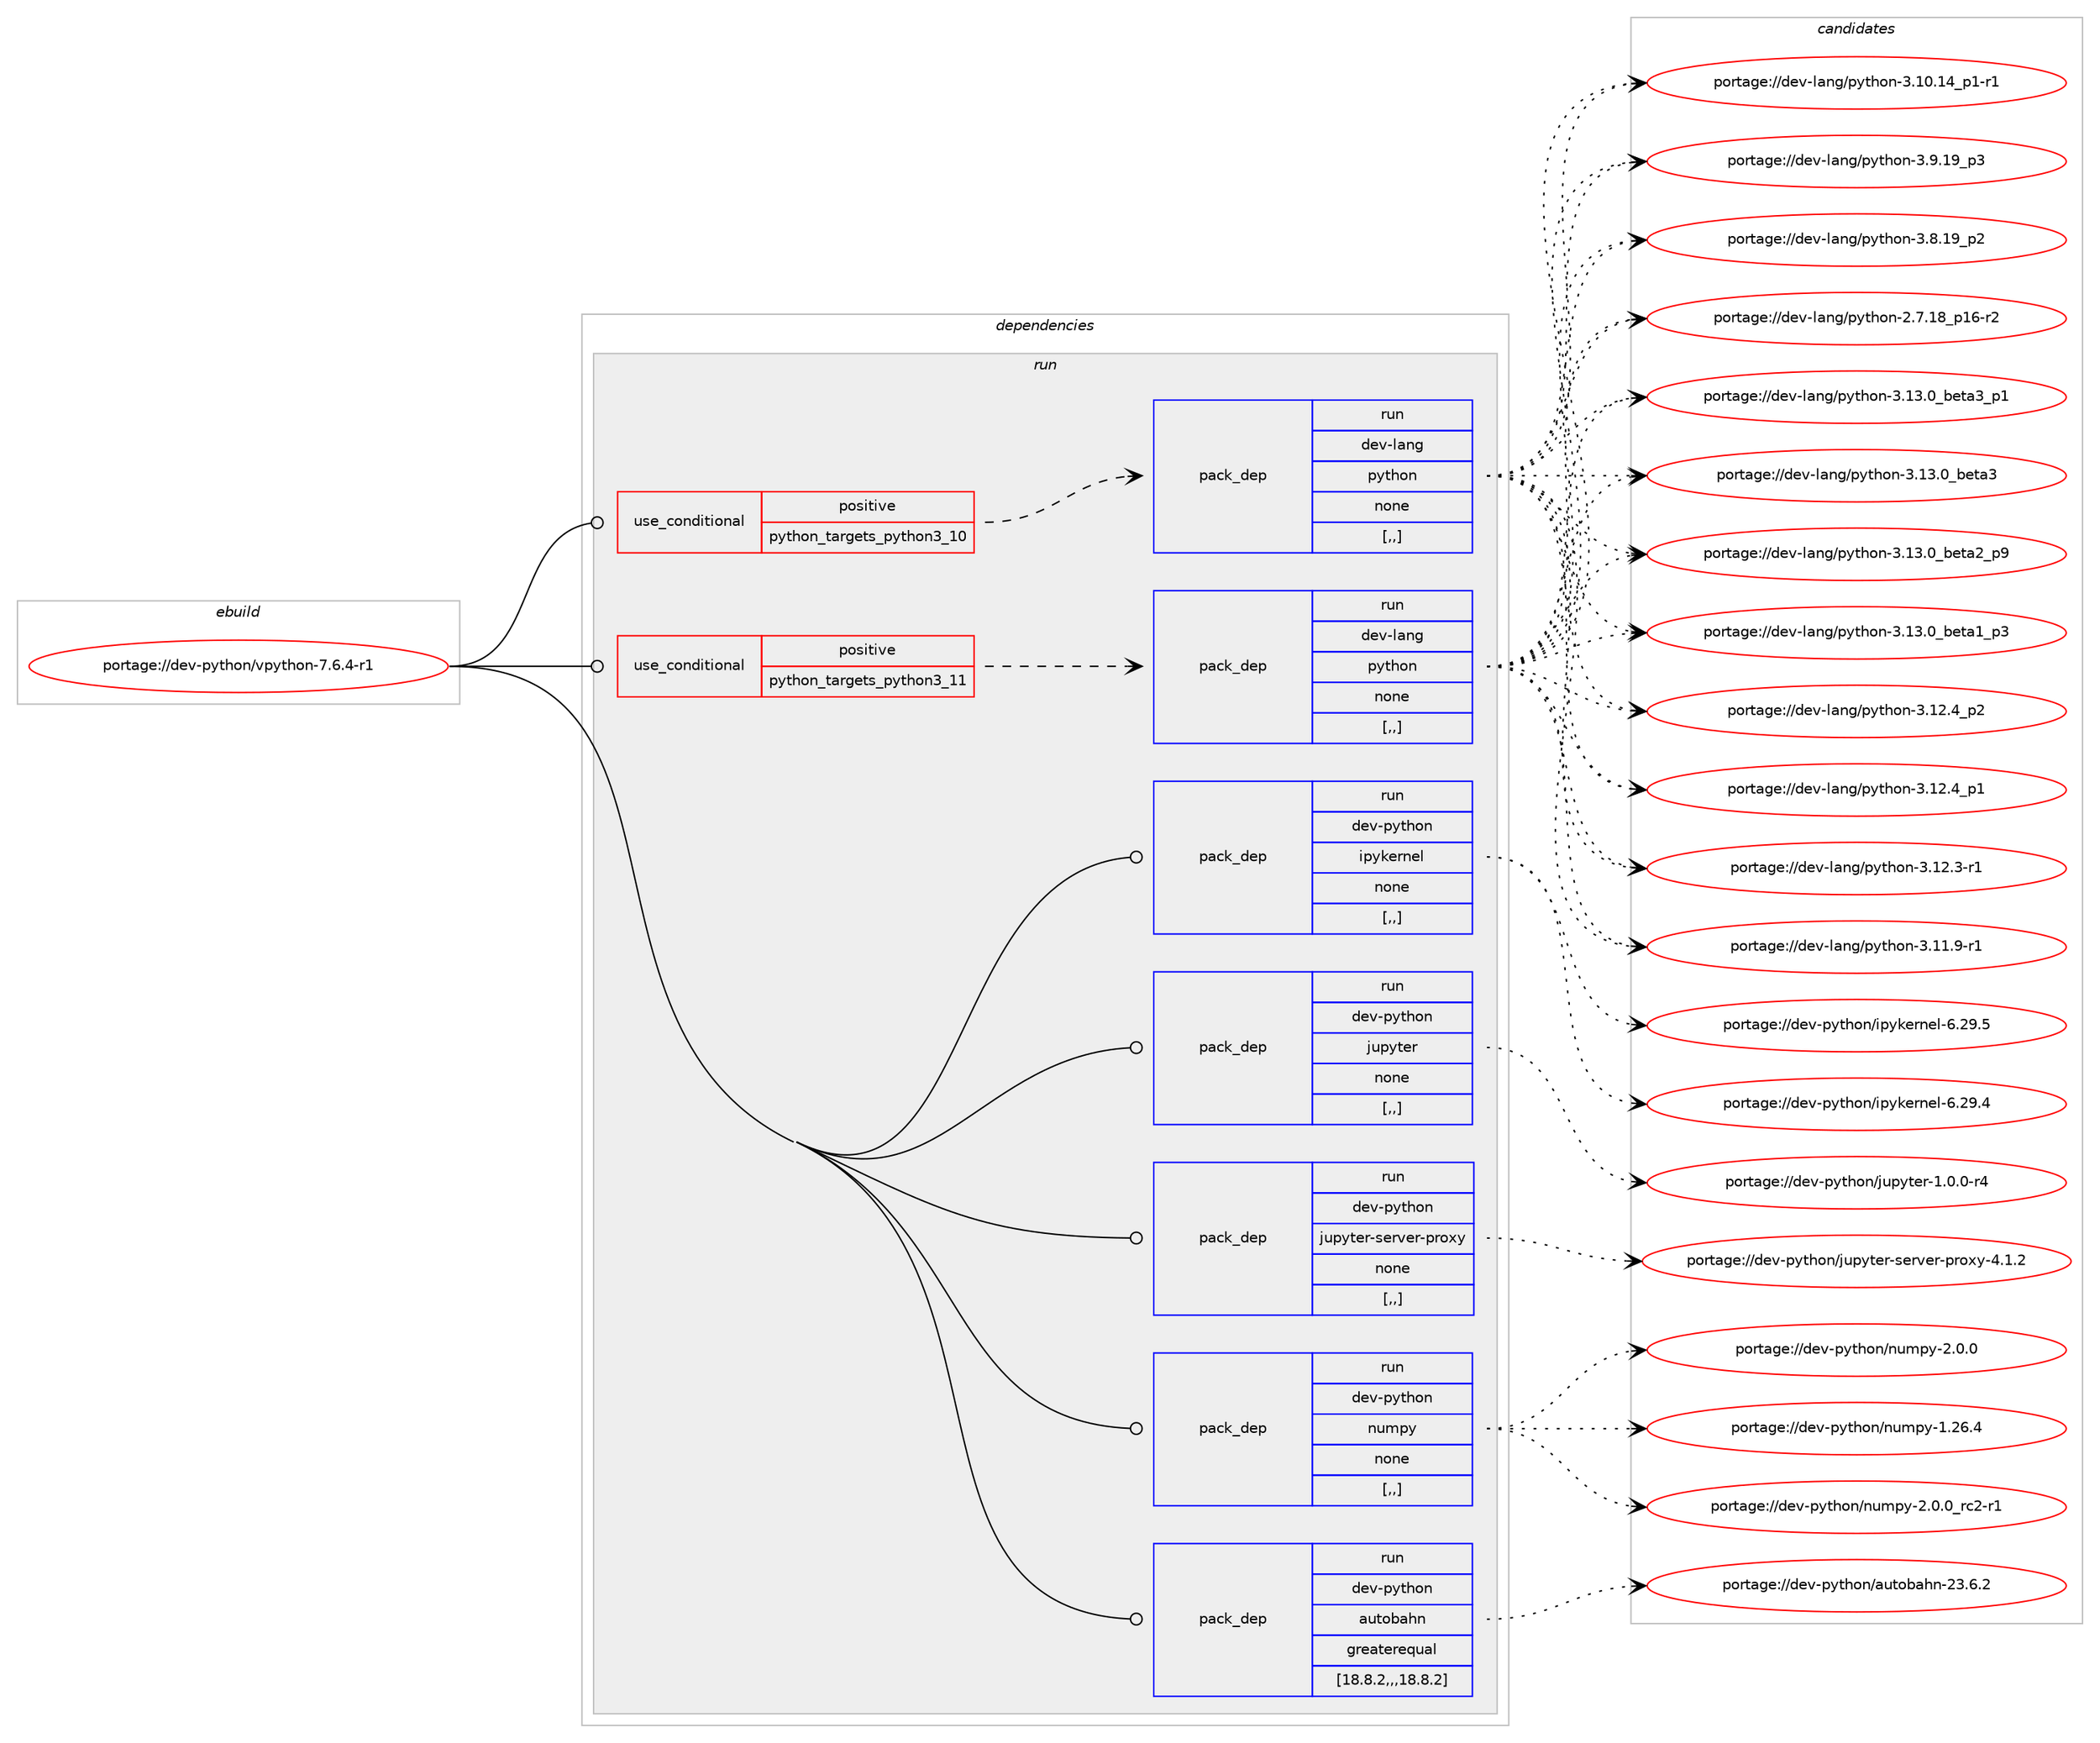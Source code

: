 digraph prolog {

# *************
# Graph options
# *************

newrank=true;
concentrate=true;
compound=true;
graph [rankdir=LR,fontname=Helvetica,fontsize=10,ranksep=1.5];#, ranksep=2.5, nodesep=0.2];
edge  [arrowhead=vee];
node  [fontname=Helvetica,fontsize=10];

# **********
# The ebuild
# **********

subgraph cluster_leftcol {
color=gray;
label=<<i>ebuild</i>>;
id [label="portage://dev-python/vpython-7.6.4-r1", color=red, width=4, href="../dev-python/vpython-7.6.4-r1.svg"];
}

# ****************
# The dependencies
# ****************

subgraph cluster_midcol {
color=gray;
label=<<i>dependencies</i>>;
subgraph cluster_compile {
fillcolor="#eeeeee";
style=filled;
label=<<i>compile</i>>;
}
subgraph cluster_compileandrun {
fillcolor="#eeeeee";
style=filled;
label=<<i>compile and run</i>>;
}
subgraph cluster_run {
fillcolor="#eeeeee";
style=filled;
label=<<i>run</i>>;
subgraph cond40879 {
dependency166617 [label=<<TABLE BORDER="0" CELLBORDER="1" CELLSPACING="0" CELLPADDING="4"><TR><TD ROWSPAN="3" CELLPADDING="10">use_conditional</TD></TR><TR><TD>positive</TD></TR><TR><TD>python_targets_python3_10</TD></TR></TABLE>>, shape=none, color=red];
subgraph pack124465 {
dependency166618 [label=<<TABLE BORDER="0" CELLBORDER="1" CELLSPACING="0" CELLPADDING="4" WIDTH="220"><TR><TD ROWSPAN="6" CELLPADDING="30">pack_dep</TD></TR><TR><TD WIDTH="110">run</TD></TR><TR><TD>dev-lang</TD></TR><TR><TD>python</TD></TR><TR><TD>none</TD></TR><TR><TD>[,,]</TD></TR></TABLE>>, shape=none, color=blue];
}
dependency166617:e -> dependency166618:w [weight=20,style="dashed",arrowhead="vee"];
}
id:e -> dependency166617:w [weight=20,style="solid",arrowhead="odot"];
subgraph cond40880 {
dependency166619 [label=<<TABLE BORDER="0" CELLBORDER="1" CELLSPACING="0" CELLPADDING="4"><TR><TD ROWSPAN="3" CELLPADDING="10">use_conditional</TD></TR><TR><TD>positive</TD></TR><TR><TD>python_targets_python3_11</TD></TR></TABLE>>, shape=none, color=red];
subgraph pack124466 {
dependency166620 [label=<<TABLE BORDER="0" CELLBORDER="1" CELLSPACING="0" CELLPADDING="4" WIDTH="220"><TR><TD ROWSPAN="6" CELLPADDING="30">pack_dep</TD></TR><TR><TD WIDTH="110">run</TD></TR><TR><TD>dev-lang</TD></TR><TR><TD>python</TD></TR><TR><TD>none</TD></TR><TR><TD>[,,]</TD></TR></TABLE>>, shape=none, color=blue];
}
dependency166619:e -> dependency166620:w [weight=20,style="dashed",arrowhead="vee"];
}
id:e -> dependency166619:w [weight=20,style="solid",arrowhead="odot"];
subgraph pack124467 {
dependency166621 [label=<<TABLE BORDER="0" CELLBORDER="1" CELLSPACING="0" CELLPADDING="4" WIDTH="220"><TR><TD ROWSPAN="6" CELLPADDING="30">pack_dep</TD></TR><TR><TD WIDTH="110">run</TD></TR><TR><TD>dev-python</TD></TR><TR><TD>autobahn</TD></TR><TR><TD>greaterequal</TD></TR><TR><TD>[18.8.2,,,18.8.2]</TD></TR></TABLE>>, shape=none, color=blue];
}
id:e -> dependency166621:w [weight=20,style="solid",arrowhead="odot"];
subgraph pack124468 {
dependency166622 [label=<<TABLE BORDER="0" CELLBORDER="1" CELLSPACING="0" CELLPADDING="4" WIDTH="220"><TR><TD ROWSPAN="6" CELLPADDING="30">pack_dep</TD></TR><TR><TD WIDTH="110">run</TD></TR><TR><TD>dev-python</TD></TR><TR><TD>ipykernel</TD></TR><TR><TD>none</TD></TR><TR><TD>[,,]</TD></TR></TABLE>>, shape=none, color=blue];
}
id:e -> dependency166622:w [weight=20,style="solid",arrowhead="odot"];
subgraph pack124469 {
dependency166623 [label=<<TABLE BORDER="0" CELLBORDER="1" CELLSPACING="0" CELLPADDING="4" WIDTH="220"><TR><TD ROWSPAN="6" CELLPADDING="30">pack_dep</TD></TR><TR><TD WIDTH="110">run</TD></TR><TR><TD>dev-python</TD></TR><TR><TD>jupyter</TD></TR><TR><TD>none</TD></TR><TR><TD>[,,]</TD></TR></TABLE>>, shape=none, color=blue];
}
id:e -> dependency166623:w [weight=20,style="solid",arrowhead="odot"];
subgraph pack124470 {
dependency166624 [label=<<TABLE BORDER="0" CELLBORDER="1" CELLSPACING="0" CELLPADDING="4" WIDTH="220"><TR><TD ROWSPAN="6" CELLPADDING="30">pack_dep</TD></TR><TR><TD WIDTH="110">run</TD></TR><TR><TD>dev-python</TD></TR><TR><TD>jupyter-server-proxy</TD></TR><TR><TD>none</TD></TR><TR><TD>[,,]</TD></TR></TABLE>>, shape=none, color=blue];
}
id:e -> dependency166624:w [weight=20,style="solid",arrowhead="odot"];
subgraph pack124471 {
dependency166625 [label=<<TABLE BORDER="0" CELLBORDER="1" CELLSPACING="0" CELLPADDING="4" WIDTH="220"><TR><TD ROWSPAN="6" CELLPADDING="30">pack_dep</TD></TR><TR><TD WIDTH="110">run</TD></TR><TR><TD>dev-python</TD></TR><TR><TD>numpy</TD></TR><TR><TD>none</TD></TR><TR><TD>[,,]</TD></TR></TABLE>>, shape=none, color=blue];
}
id:e -> dependency166625:w [weight=20,style="solid",arrowhead="odot"];
}
}

# **************
# The candidates
# **************

subgraph cluster_choices {
rank=same;
color=gray;
label=<<i>candidates</i>>;

subgraph choice124465 {
color=black;
nodesep=1;
choice10010111845108971101034711212111610411111045514649514648959810111697519511249 [label="portage://dev-lang/python-3.13.0_beta3_p1", color=red, width=4,href="../dev-lang/python-3.13.0_beta3_p1.svg"];
choice1001011184510897110103471121211161041111104551464951464895981011169751 [label="portage://dev-lang/python-3.13.0_beta3", color=red, width=4,href="../dev-lang/python-3.13.0_beta3.svg"];
choice10010111845108971101034711212111610411111045514649514648959810111697509511257 [label="portage://dev-lang/python-3.13.0_beta2_p9", color=red, width=4,href="../dev-lang/python-3.13.0_beta2_p9.svg"];
choice10010111845108971101034711212111610411111045514649514648959810111697499511251 [label="portage://dev-lang/python-3.13.0_beta1_p3", color=red, width=4,href="../dev-lang/python-3.13.0_beta1_p3.svg"];
choice100101118451089711010347112121116104111110455146495046529511250 [label="portage://dev-lang/python-3.12.4_p2", color=red, width=4,href="../dev-lang/python-3.12.4_p2.svg"];
choice100101118451089711010347112121116104111110455146495046529511249 [label="portage://dev-lang/python-3.12.4_p1", color=red, width=4,href="../dev-lang/python-3.12.4_p1.svg"];
choice100101118451089711010347112121116104111110455146495046514511449 [label="portage://dev-lang/python-3.12.3-r1", color=red, width=4,href="../dev-lang/python-3.12.3-r1.svg"];
choice100101118451089711010347112121116104111110455146494946574511449 [label="portage://dev-lang/python-3.11.9-r1", color=red, width=4,href="../dev-lang/python-3.11.9-r1.svg"];
choice100101118451089711010347112121116104111110455146494846495295112494511449 [label="portage://dev-lang/python-3.10.14_p1-r1", color=red, width=4,href="../dev-lang/python-3.10.14_p1-r1.svg"];
choice100101118451089711010347112121116104111110455146574649579511251 [label="portage://dev-lang/python-3.9.19_p3", color=red, width=4,href="../dev-lang/python-3.9.19_p3.svg"];
choice100101118451089711010347112121116104111110455146564649579511250 [label="portage://dev-lang/python-3.8.19_p2", color=red, width=4,href="../dev-lang/python-3.8.19_p2.svg"];
choice100101118451089711010347112121116104111110455046554649569511249544511450 [label="portage://dev-lang/python-2.7.18_p16-r2", color=red, width=4,href="../dev-lang/python-2.7.18_p16-r2.svg"];
dependency166618:e -> choice10010111845108971101034711212111610411111045514649514648959810111697519511249:w [style=dotted,weight="100"];
dependency166618:e -> choice1001011184510897110103471121211161041111104551464951464895981011169751:w [style=dotted,weight="100"];
dependency166618:e -> choice10010111845108971101034711212111610411111045514649514648959810111697509511257:w [style=dotted,weight="100"];
dependency166618:e -> choice10010111845108971101034711212111610411111045514649514648959810111697499511251:w [style=dotted,weight="100"];
dependency166618:e -> choice100101118451089711010347112121116104111110455146495046529511250:w [style=dotted,weight="100"];
dependency166618:e -> choice100101118451089711010347112121116104111110455146495046529511249:w [style=dotted,weight="100"];
dependency166618:e -> choice100101118451089711010347112121116104111110455146495046514511449:w [style=dotted,weight="100"];
dependency166618:e -> choice100101118451089711010347112121116104111110455146494946574511449:w [style=dotted,weight="100"];
dependency166618:e -> choice100101118451089711010347112121116104111110455146494846495295112494511449:w [style=dotted,weight="100"];
dependency166618:e -> choice100101118451089711010347112121116104111110455146574649579511251:w [style=dotted,weight="100"];
dependency166618:e -> choice100101118451089711010347112121116104111110455146564649579511250:w [style=dotted,weight="100"];
dependency166618:e -> choice100101118451089711010347112121116104111110455046554649569511249544511450:w [style=dotted,weight="100"];
}
subgraph choice124466 {
color=black;
nodesep=1;
choice10010111845108971101034711212111610411111045514649514648959810111697519511249 [label="portage://dev-lang/python-3.13.0_beta3_p1", color=red, width=4,href="../dev-lang/python-3.13.0_beta3_p1.svg"];
choice1001011184510897110103471121211161041111104551464951464895981011169751 [label="portage://dev-lang/python-3.13.0_beta3", color=red, width=4,href="../dev-lang/python-3.13.0_beta3.svg"];
choice10010111845108971101034711212111610411111045514649514648959810111697509511257 [label="portage://dev-lang/python-3.13.0_beta2_p9", color=red, width=4,href="../dev-lang/python-3.13.0_beta2_p9.svg"];
choice10010111845108971101034711212111610411111045514649514648959810111697499511251 [label="portage://dev-lang/python-3.13.0_beta1_p3", color=red, width=4,href="../dev-lang/python-3.13.0_beta1_p3.svg"];
choice100101118451089711010347112121116104111110455146495046529511250 [label="portage://dev-lang/python-3.12.4_p2", color=red, width=4,href="../dev-lang/python-3.12.4_p2.svg"];
choice100101118451089711010347112121116104111110455146495046529511249 [label="portage://dev-lang/python-3.12.4_p1", color=red, width=4,href="../dev-lang/python-3.12.4_p1.svg"];
choice100101118451089711010347112121116104111110455146495046514511449 [label="portage://dev-lang/python-3.12.3-r1", color=red, width=4,href="../dev-lang/python-3.12.3-r1.svg"];
choice100101118451089711010347112121116104111110455146494946574511449 [label="portage://dev-lang/python-3.11.9-r1", color=red, width=4,href="../dev-lang/python-3.11.9-r1.svg"];
choice100101118451089711010347112121116104111110455146494846495295112494511449 [label="portage://dev-lang/python-3.10.14_p1-r1", color=red, width=4,href="../dev-lang/python-3.10.14_p1-r1.svg"];
choice100101118451089711010347112121116104111110455146574649579511251 [label="portage://dev-lang/python-3.9.19_p3", color=red, width=4,href="../dev-lang/python-3.9.19_p3.svg"];
choice100101118451089711010347112121116104111110455146564649579511250 [label="portage://dev-lang/python-3.8.19_p2", color=red, width=4,href="../dev-lang/python-3.8.19_p2.svg"];
choice100101118451089711010347112121116104111110455046554649569511249544511450 [label="portage://dev-lang/python-2.7.18_p16-r2", color=red, width=4,href="../dev-lang/python-2.7.18_p16-r2.svg"];
dependency166620:e -> choice10010111845108971101034711212111610411111045514649514648959810111697519511249:w [style=dotted,weight="100"];
dependency166620:e -> choice1001011184510897110103471121211161041111104551464951464895981011169751:w [style=dotted,weight="100"];
dependency166620:e -> choice10010111845108971101034711212111610411111045514649514648959810111697509511257:w [style=dotted,weight="100"];
dependency166620:e -> choice10010111845108971101034711212111610411111045514649514648959810111697499511251:w [style=dotted,weight="100"];
dependency166620:e -> choice100101118451089711010347112121116104111110455146495046529511250:w [style=dotted,weight="100"];
dependency166620:e -> choice100101118451089711010347112121116104111110455146495046529511249:w [style=dotted,weight="100"];
dependency166620:e -> choice100101118451089711010347112121116104111110455146495046514511449:w [style=dotted,weight="100"];
dependency166620:e -> choice100101118451089711010347112121116104111110455146494946574511449:w [style=dotted,weight="100"];
dependency166620:e -> choice100101118451089711010347112121116104111110455146494846495295112494511449:w [style=dotted,weight="100"];
dependency166620:e -> choice100101118451089711010347112121116104111110455146574649579511251:w [style=dotted,weight="100"];
dependency166620:e -> choice100101118451089711010347112121116104111110455146564649579511250:w [style=dotted,weight="100"];
dependency166620:e -> choice100101118451089711010347112121116104111110455046554649569511249544511450:w [style=dotted,weight="100"];
}
subgraph choice124467 {
color=black;
nodesep=1;
choice100101118451121211161041111104797117116111989710411045505146544650 [label="portage://dev-python/autobahn-23.6.2", color=red, width=4,href="../dev-python/autobahn-23.6.2.svg"];
dependency166621:e -> choice100101118451121211161041111104797117116111989710411045505146544650:w [style=dotted,weight="100"];
}
subgraph choice124468 {
color=black;
nodesep=1;
choice100101118451121211161041111104710511212110710111411010110845544650574653 [label="portage://dev-python/ipykernel-6.29.5", color=red, width=4,href="../dev-python/ipykernel-6.29.5.svg"];
choice100101118451121211161041111104710511212110710111411010110845544650574652 [label="portage://dev-python/ipykernel-6.29.4", color=red, width=4,href="../dev-python/ipykernel-6.29.4.svg"];
dependency166622:e -> choice100101118451121211161041111104710511212110710111411010110845544650574653:w [style=dotted,weight="100"];
dependency166622:e -> choice100101118451121211161041111104710511212110710111411010110845544650574652:w [style=dotted,weight="100"];
}
subgraph choice124469 {
color=black;
nodesep=1;
choice10010111845112121116104111110471061171121211161011144549464846484511452 [label="portage://dev-python/jupyter-1.0.0-r4", color=red, width=4,href="../dev-python/jupyter-1.0.0-r4.svg"];
dependency166623:e -> choice10010111845112121116104111110471061171121211161011144549464846484511452:w [style=dotted,weight="100"];
}
subgraph choice124470 {
color=black;
nodesep=1;
choice10010111845112121116104111110471061171121211161011144511510111411810111445112114111120121455246494650 [label="portage://dev-python/jupyter-server-proxy-4.1.2", color=red, width=4,href="../dev-python/jupyter-server-proxy-4.1.2.svg"];
dependency166624:e -> choice10010111845112121116104111110471061171121211161011144511510111411810111445112114111120121455246494650:w [style=dotted,weight="100"];
}
subgraph choice124471 {
color=black;
nodesep=1;
choice10010111845112121116104111110471101171091121214550464846489511499504511449 [label="portage://dev-python/numpy-2.0.0_rc2-r1", color=red, width=4,href="../dev-python/numpy-2.0.0_rc2-r1.svg"];
choice1001011184511212111610411111047110117109112121455046484648 [label="portage://dev-python/numpy-2.0.0", color=red, width=4,href="../dev-python/numpy-2.0.0.svg"];
choice100101118451121211161041111104711011710911212145494650544652 [label="portage://dev-python/numpy-1.26.4", color=red, width=4,href="../dev-python/numpy-1.26.4.svg"];
dependency166625:e -> choice10010111845112121116104111110471101171091121214550464846489511499504511449:w [style=dotted,weight="100"];
dependency166625:e -> choice1001011184511212111610411111047110117109112121455046484648:w [style=dotted,weight="100"];
dependency166625:e -> choice100101118451121211161041111104711011710911212145494650544652:w [style=dotted,weight="100"];
}
}

}
